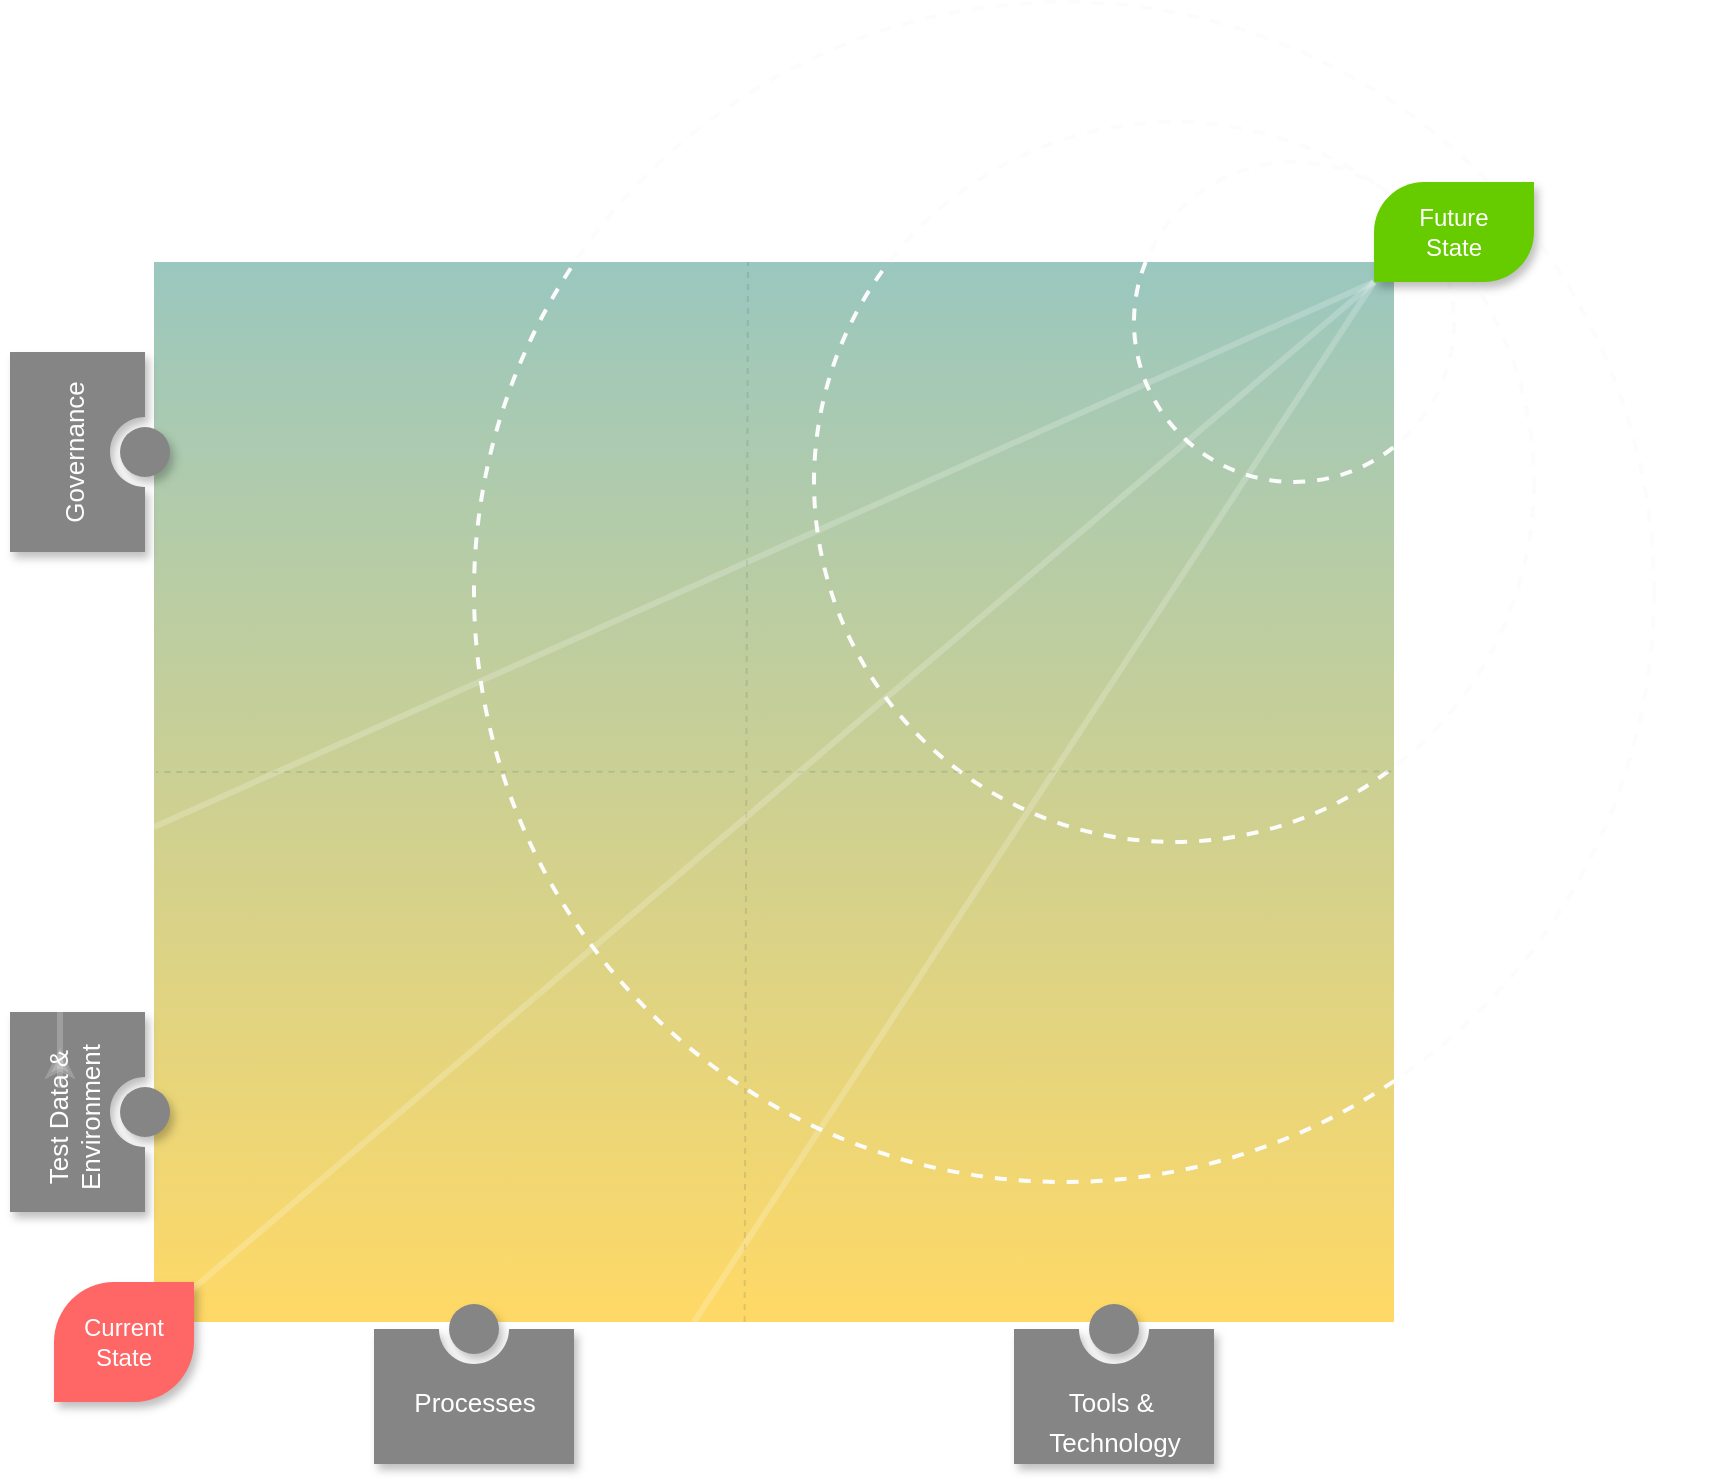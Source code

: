 <mxfile version="12.7.9" type="github"><diagram id="8h57zbcCranwC0-57fzZ" name="Page-1"><mxGraphModel dx="1398" dy="1934" grid="1" gridSize="10" guides="1" tooltips="1" connect="1" arrows="1" fold="1" page="1" pageScale="1" pageWidth="850" pageHeight="1100" math="0" shadow="0"><root><mxCell id="0"/><mxCell id="1" parent="0"/><mxCell id="RfL_B2GCEmOU9wW7Eh0Y-7" value="" style="rounded=0;whiteSpace=wrap;html=1;fillColor=#9AC7BF;gradientColor=#FFD966;gradientDirection=south;strokeColor=none;glass=0;shadow=0;comic=0;" vertex="1" parent="1"><mxGeometry x="200" y="60" width="620" height="530" as="geometry"/></mxCell><mxCell id="RfL_B2GCEmOU9wW7Eh0Y-35" value="" style="endArrow=none;html=1;strokeColor=#696969;exitX=0.465;exitY=1;exitDx=0;exitDy=0;exitPerimeter=0;dashed=1;shadow=0;comic=0;jumpSize=12;jumpStyle=gap;opacity=20;" edge="1" parent="1"><mxGeometry width="50" height="50" relative="1" as="geometry"><mxPoint x="495.3" y="590" as="sourcePoint"/><mxPoint x="497" y="60" as="targetPoint"/><Array as="points"/></mxGeometry></mxCell><mxCell id="RfL_B2GCEmOU9wW7Eh0Y-5" value="" style="ellipse;whiteSpace=wrap;html=1;aspect=fixed;dashed=1;fillColor=none;strokeColor=#FCFCFC;strokeWidth=2;" vertex="1" parent="1"><mxGeometry x="690" y="10" width="160" height="160" as="geometry"/></mxCell><mxCell id="RfL_B2GCEmOU9wW7Eh0Y-8" value="" style="ellipse;whiteSpace=wrap;html=1;aspect=fixed;dashed=1;fillColor=none;strokeColor=#FCFCFC;strokeWidth=2;" vertex="1" parent="1"><mxGeometry x="360" y="-70" width="590" height="590" as="geometry"/></mxCell><mxCell id="RfL_B2GCEmOU9wW7Eh0Y-9" value="" style="ellipse;whiteSpace=wrap;html=1;aspect=fixed;dashed=1;fillColor=none;strokeColor=#FCFCFC;strokeWidth=2;" vertex="1" parent="1"><mxGeometry x="530" y="-10" width="360" height="360" as="geometry"/></mxCell><mxCell id="RfL_B2GCEmOU9wW7Eh0Y-18" value="" style="edgeStyle=orthogonalEdgeStyle;rounded=0;orthogonalLoop=1;jettySize=auto;html=1;strokeColor=#FFFFFF;" edge="1" parent="1" source="RfL_B2GCEmOU9wW7Eh0Y-14"><mxGeometry relative="1" as="geometry"><mxPoint x="970" y="55" as="targetPoint"/></mxGeometry></mxCell><mxCell id="RfL_B2GCEmOU9wW7Eh0Y-14" value="Future&lt;br&gt;State" style="shape=mxgraph.basic.diag_round_rect;dx=37;html=1;fillColor=#66CC00;strokeColor=none;shadow=1;fontSize=12;fontColor=#FFFFFF;align=center;fontStyle=0;whiteSpace=wrap;strokeWidth=8;dashed=1;" vertex="1" parent="1"><mxGeometry x="810" y="20" width="80" height="50" as="geometry"/></mxCell><mxCell id="RfL_B2GCEmOU9wW7Eh0Y-19" value="&lt;font style=&quot;font-weight: normal ; font-size: 13px&quot;&gt;Processes&lt;/font&gt;" style="verticalLabelPosition=middle;verticalAlign=top;html=1;shape=mxgraph.infographic.numberedEntryVert;dy=25;strokeColor=none;fontSize=17;fontColor=#FFFFFF;align=center;labelPosition=center;spacingTop=32;fontStyle=1;fillColor=#858585;dashed=1;shadow=1;" vertex="1" parent="1"><mxGeometry x="310" y="581" width="100" height="80" as="geometry"/></mxCell><mxCell id="RfL_B2GCEmOU9wW7Eh0Y-24" value="&lt;font style=&quot;font-weight: normal ; font-size: 13px&quot;&gt;Tools &amp;amp;&amp;nbsp;&lt;br&gt;Technology&lt;br&gt;&lt;/font&gt;" style="verticalLabelPosition=middle;verticalAlign=top;html=1;shape=mxgraph.infographic.numberedEntryVert;dy=25;strokeColor=none;fontSize=17;fontColor=#FFFFFF;align=center;labelPosition=center;spacingTop=32;fontStyle=1;fillColor=#858585;dashed=1;shadow=1;" vertex="1" parent="1"><mxGeometry x="630" y="581" width="100" height="80" as="geometry"/></mxCell><mxCell id="RfL_B2GCEmOU9wW7Eh0Y-25" value="&lt;font style=&quot;font-weight: normal ; font-size: 13px&quot;&gt;&lt;br&gt;&lt;/font&gt;" style="verticalLabelPosition=middle;verticalAlign=top;html=1;shape=mxgraph.infographic.numberedEntryVert;dy=25;strokeColor=none;fontSize=17;fontColor=#FFFFFF;align=center;labelPosition=center;spacingTop=32;fontStyle=1;fillColor=#858585;dashed=1;rotation=90;shadow=1;" vertex="1" parent="1"><mxGeometry x="118" y="445" width="100" height="80" as="geometry"/></mxCell><mxCell id="RfL_B2GCEmOU9wW7Eh0Y-26" value="&lt;font style=&quot;font-weight: normal ; font-size: 13px&quot;&gt;&lt;br&gt;&lt;/font&gt;" style="verticalLabelPosition=middle;verticalAlign=top;html=1;shape=mxgraph.infographic.numberedEntryVert;dy=25;strokeColor=none;fontSize=17;fontColor=#FFFFFF;align=center;labelPosition=center;spacingTop=32;fontStyle=1;fillColor=#858585;dashed=1;rotation=90;shadow=1;" vertex="1" parent="1"><mxGeometry x="118" y="115" width="100" height="80" as="geometry"/></mxCell><mxCell id="RfL_B2GCEmOU9wW7Eh0Y-36" value="" style="endArrow=none;html=1;strokeColor=#696969;dashed=1;shadow=0;comic=0;jumpSize=12;jumpStyle=gap;opacity=20;exitX=0.802;exitY=0.902;exitDx=0;exitDy=0;exitPerimeter=0;" edge="1" parent="1" source="RfL_B2GCEmOU9wW7Eh0Y-9"><mxGeometry width="50" height="50" relative="1" as="geometry"><mxPoint x="820" y="335" as="sourcePoint"/><mxPoint x="201" y="315" as="targetPoint"/><Array as="points"/></mxGeometry></mxCell><mxCell id="RfL_B2GCEmOU9wW7Eh0Y-37" value="" style="endArrow=none;html=1;strokeColor=#FFFFFF;shadow=0;comic=0;jumpSize=12;jumpStyle=none;opacity=20;entryX=0;entryY=1;entryDx=0;entryDy=0;strokeWidth=3;" edge="1" parent="1" target="RfL_B2GCEmOU9wW7Eh0Y-7"><mxGeometry width="50" height="50" relative="1" as="geometry"><mxPoint x="810" y="70" as="sourcePoint"/><mxPoint x="211" y="325" as="targetPoint"/><Array as="points"/></mxGeometry></mxCell><mxCell id="RfL_B2GCEmOU9wW7Eh0Y-38" value="" style="endArrow=none;html=1;strokeColor=#FFFFFF;shadow=0;comic=0;jumpSize=12;jumpStyle=none;opacity=20;strokeWidth=3;exitX=0;exitY=1;exitDx=0;exitDy=0;exitPerimeter=0;" edge="1" parent="1" source="RfL_B2GCEmOU9wW7Eh0Y-14"><mxGeometry width="50" height="50" relative="1" as="geometry"><mxPoint x="820" y="80" as="sourcePoint"/><mxPoint x="470" y="590" as="targetPoint"/><Array as="points"/></mxGeometry></mxCell><mxCell id="RfL_B2GCEmOU9wW7Eh0Y-39" value="" style="endArrow=none;html=1;strokeColor=#FFFFFF;shadow=0;comic=0;jumpSize=12;jumpStyle=none;opacity=20;strokeWidth=3;exitX=0;exitY=1;exitDx=0;exitDy=0;exitPerimeter=0;entryX=0;entryY=0.533;entryDx=0;entryDy=0;entryPerimeter=0;" edge="1" parent="1" source="RfL_B2GCEmOU9wW7Eh0Y-14" target="RfL_B2GCEmOU9wW7Eh0Y-7"><mxGeometry width="50" height="50" relative="1" as="geometry"><mxPoint x="820" y="80" as="sourcePoint"/><mxPoint x="480" y="600" as="targetPoint"/><Array as="points"/></mxGeometry></mxCell><mxCell id="RfL_B2GCEmOU9wW7Eh0Y-15" value="&lt;font color=&quot;#ffffff&quot;&gt;Current&lt;br&gt;State&lt;/font&gt;" style="shape=mxgraph.basic.diag_round_rect;dx=37;flipH=1;flipV=1;html=1;fillColor=#FF6666;strokeColor=none;shadow=1;fontSize=12;align=center;fontStyle=0;whiteSpace=wrap;strokeWidth=8;dashed=1;" vertex="1" parent="1"><mxGeometry x="150" y="570" width="70" height="60" as="geometry"/></mxCell><mxCell id="RfL_B2GCEmOU9wW7Eh0Y-40" value="&lt;font color=&quot;#fcfcfc&quot; style=&quot;font-size: 13px&quot;&gt;Governance&lt;/font&gt;" style="text;html=1;strokeColor=none;fillColor=none;align=center;verticalAlign=middle;whiteSpace=wrap;rounded=0;shadow=0;glass=0;dashed=1;comic=0;rotation=-90;" vertex="1" parent="1"><mxGeometry x="140" y="145" width="40" height="20" as="geometry"/></mxCell><mxCell id="RfL_B2GCEmOU9wW7Eh0Y-44" value="" style="edgeStyle=orthogonalEdgeStyle;rounded=0;comic=0;jumpStyle=none;jumpSize=12;orthogonalLoop=1;jettySize=auto;html=1;shadow=0;strokeColor=#FFFFFF;strokeWidth=3;opacity=20;" edge="1" parent="1" source="RfL_B2GCEmOU9wW7Eh0Y-42" target="RfL_B2GCEmOU9wW7Eh0Y-43"><mxGeometry relative="1" as="geometry"/></mxCell><mxCell id="RfL_B2GCEmOU9wW7Eh0Y-42" value="&lt;font color=&quot;#ffffff&quot; style=&quot;font-size: 13px&quot;&gt;Test Data &amp;amp;&lt;br&gt;Environment&lt;/font&gt;" style="text;html=1;align=center;rotation=-90;" vertex="1" parent="1"><mxGeometry x="78" y="473" width="150" height="30" as="geometry"/></mxCell><mxCell id="RfL_B2GCEmOU9wW7Eh0Y-43" value="&lt;font color=&quot;#ffffff&quot; style=&quot;font-size: 13px&quot;&gt;Test Data &amp;amp;&lt;br&gt;Environment&lt;/font&gt;" style="text;html=1;align=center;rotation=-90;" vertex="1" parent="1"><mxGeometry x="78" y="363" width="150" height="30" as="geometry"/></mxCell></root></mxGraphModel></diagram></mxfile>
